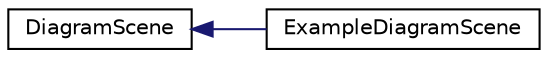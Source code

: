 digraph G
{
  edge [fontname="Helvetica",fontsize="10",labelfontname="Helvetica",labelfontsize="10"];
  node [fontname="Helvetica",fontsize="10",shape=record];
  rankdir="LR";
  Node1 [label="DiagramScene",height=0.2,width=0.4,color="black", fillcolor="white", style="filled",URL="$class_diagram_scene.html",tooltip="[0]"];
  Node1 -> Node2 [dir="back",color="midnightblue",fontsize="10",style="solid",fontname="Helvetica"];
  Node2 [label="ExampleDiagramScene",height=0.2,width=0.4,color="black", fillcolor="white", style="filled",URL="$class_example_diagram_scene.html"];
}
